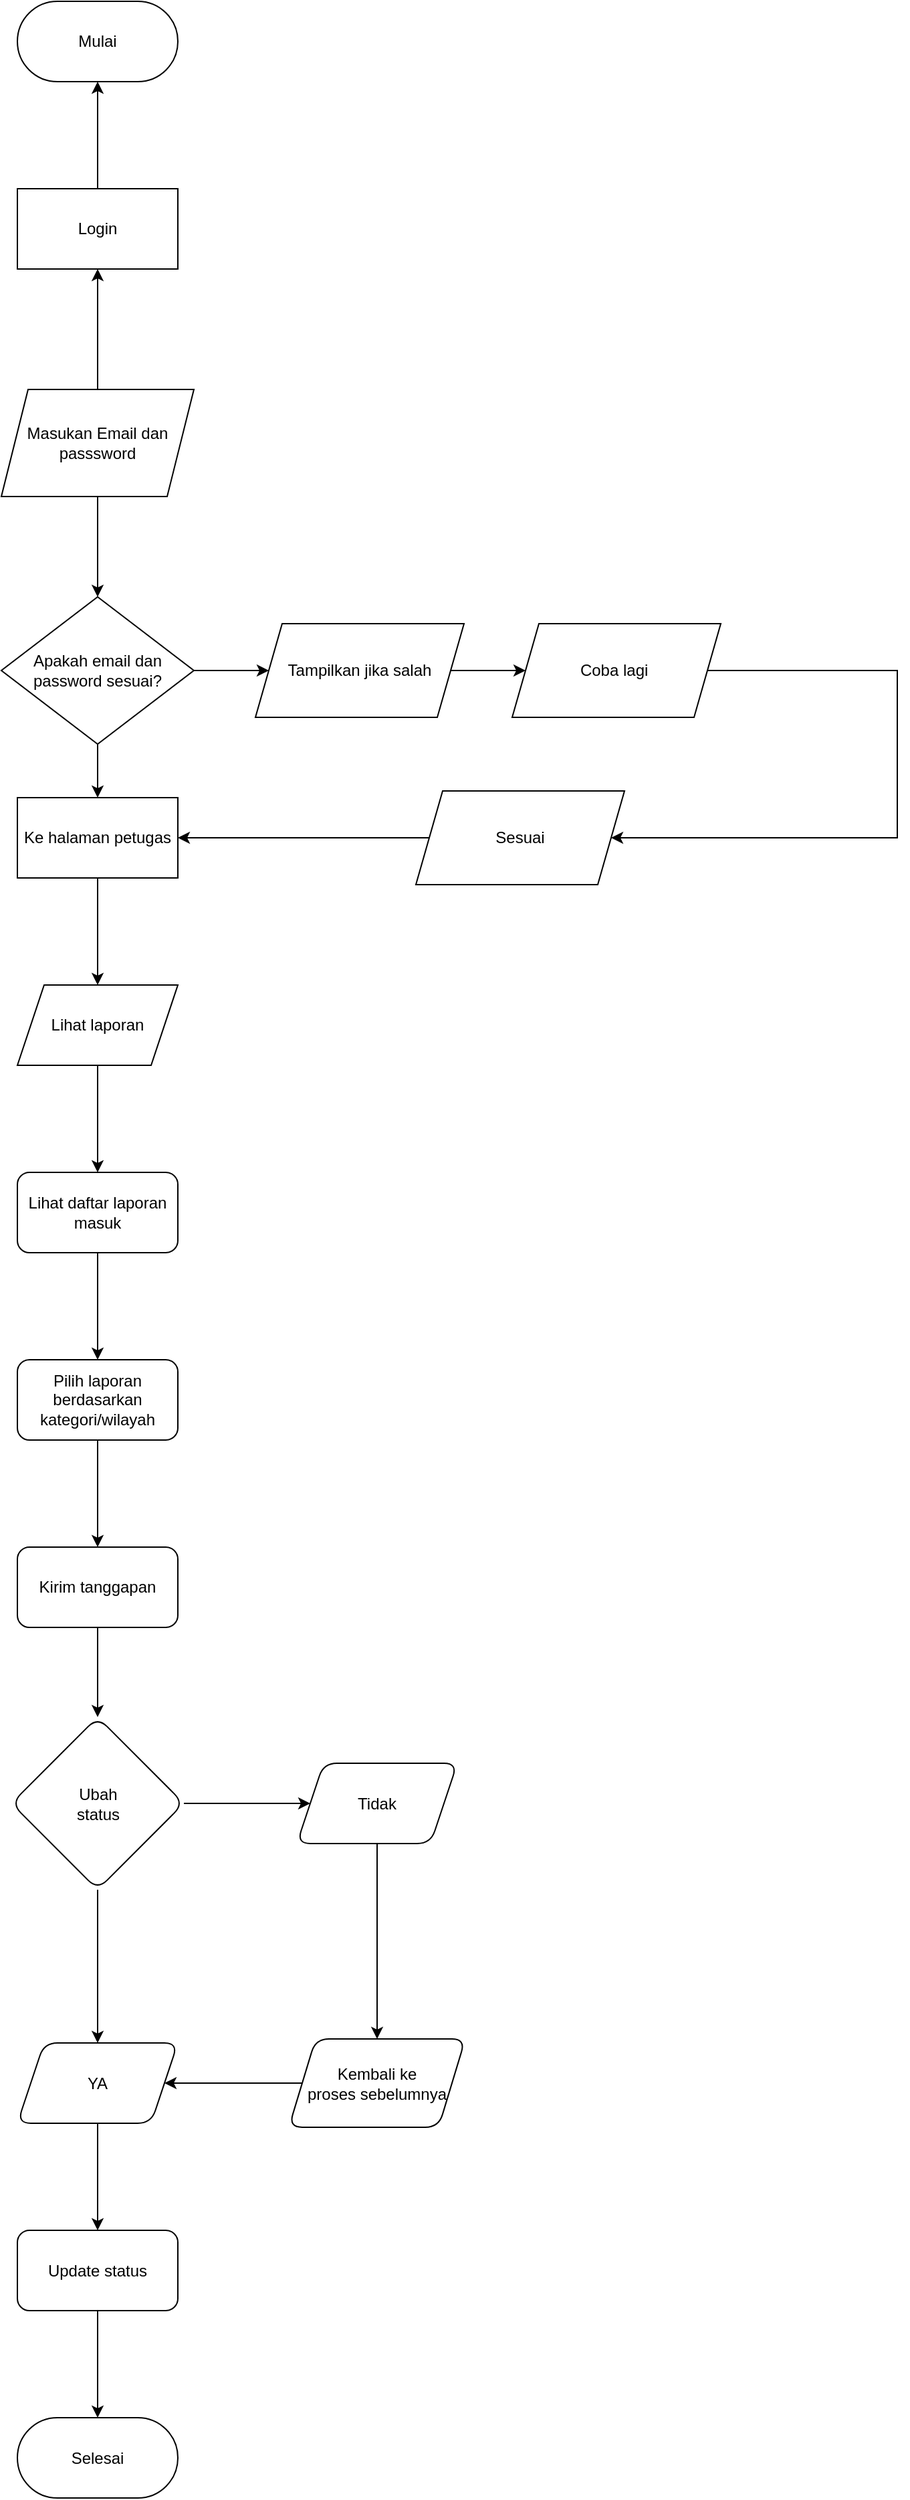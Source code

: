 <mxfile version="28.0.7">
  <diagram name="Halaman-1" id="potUNZumnhnGZ5zW1RVp">
    <mxGraphModel dx="1209" dy="765" grid="0" gridSize="10" guides="1" tooltips="1" connect="1" arrows="1" fold="1" page="0" pageScale="1" pageWidth="827" pageHeight="1169" background="#ffffff" math="0" shadow="0">
      <root>
        <mxCell id="0" />
        <mxCell id="1" parent="0" />
        <mxCell id="KayoeUeOa9b4e9Yt14BR-18" value="" style="edgeStyle=orthogonalEdgeStyle;rounded=0;orthogonalLoop=1;jettySize=auto;html=1;" parent="1" source="KayoeUeOa9b4e9Yt14BR-2" target="KayoeUeOa9b4e9Yt14BR-17" edge="1">
          <mxGeometry relative="1" as="geometry" />
        </mxCell>
        <mxCell id="8nuAOAFEx8q9vSwffdrP-1" style="edgeStyle=orthogonalEdgeStyle;rounded=0;orthogonalLoop=1;jettySize=auto;html=1;entryX=0.5;entryY=0;entryDx=0;entryDy=0;" edge="1" parent="1" source="KayoeUeOa9b4e9Yt14BR-2" target="KayoeUeOa9b4e9Yt14BR-6">
          <mxGeometry relative="1" as="geometry" />
        </mxCell>
        <mxCell id="KayoeUeOa9b4e9Yt14BR-2" value="Masukan Email dan passsword" style="shape=parallelogram;perimeter=parallelogramPerimeter;whiteSpace=wrap;html=1;fixedSize=1;" parent="1" vertex="1">
          <mxGeometry x="330" y="610" width="144" height="80" as="geometry" />
        </mxCell>
        <mxCell id="KayoeUeOa9b4e9Yt14BR-13" value="" style="edgeStyle=orthogonalEdgeStyle;rounded=0;orthogonalLoop=1;jettySize=auto;html=1;" parent="1" source="KayoeUeOa9b4e9Yt14BR-6" target="KayoeUeOa9b4e9Yt14BR-12" edge="1">
          <mxGeometry relative="1" as="geometry" />
        </mxCell>
        <mxCell id="KayoeUeOa9b4e9Yt14BR-30" value="" style="edgeStyle=orthogonalEdgeStyle;rounded=0;orthogonalLoop=1;jettySize=auto;html=1;" parent="1" source="KayoeUeOa9b4e9Yt14BR-6" target="KayoeUeOa9b4e9Yt14BR-29" edge="1">
          <mxGeometry relative="1" as="geometry" />
        </mxCell>
        <mxCell id="KayoeUeOa9b4e9Yt14BR-6" value="Apakah email dan password sesuai?" style="rhombus;whiteSpace=wrap;html=1;" parent="1" vertex="1">
          <mxGeometry x="330" y="765" width="144" height="110" as="geometry" />
        </mxCell>
        <mxCell id="KayoeUeOa9b4e9Yt14BR-26" value="" style="edgeStyle=orthogonalEdgeStyle;rounded=0;orthogonalLoop=1;jettySize=auto;html=1;" parent="1" source="KayoeUeOa9b4e9Yt14BR-12" target="KayoeUeOa9b4e9Yt14BR-25" edge="1">
          <mxGeometry relative="1" as="geometry" />
        </mxCell>
        <mxCell id="KayoeUeOa9b4e9Yt14BR-12" value="Tampilkan jika salah" style="shape=parallelogram;perimeter=parallelogramPerimeter;whiteSpace=wrap;html=1;fixedSize=1;" parent="1" vertex="1">
          <mxGeometry x="520" y="785" width="156" height="70" as="geometry" />
        </mxCell>
        <mxCell id="KayoeUeOa9b4e9Yt14BR-22" value="" style="edgeStyle=orthogonalEdgeStyle;rounded=0;orthogonalLoop=1;jettySize=auto;html=1;" parent="1" source="KayoeUeOa9b4e9Yt14BR-17" target="KayoeUeOa9b4e9Yt14BR-21" edge="1">
          <mxGeometry relative="1" as="geometry" />
        </mxCell>
        <mxCell id="KayoeUeOa9b4e9Yt14BR-17" value="Login" style="whiteSpace=wrap;html=1;" parent="1" vertex="1">
          <mxGeometry x="342" y="460" width="120" height="60" as="geometry" />
        </mxCell>
        <mxCell id="KayoeUeOa9b4e9Yt14BR-21" value="Mulai" style="rounded=1;whiteSpace=wrap;html=1;arcSize=50;" parent="1" vertex="1">
          <mxGeometry x="342" y="320" width="120" height="60" as="geometry" />
        </mxCell>
        <mxCell id="KayoeUeOa9b4e9Yt14BR-45" style="edgeStyle=orthogonalEdgeStyle;rounded=0;orthogonalLoop=1;jettySize=auto;html=1;entryX=1;entryY=0.5;entryDx=0;entryDy=0;" parent="1" source="KayoeUeOa9b4e9Yt14BR-25" target="KayoeUeOa9b4e9Yt14BR-34" edge="1">
          <mxGeometry relative="1" as="geometry">
            <Array as="points">
              <mxPoint x="1000" y="820" />
              <mxPoint x="1000" y="945" />
            </Array>
          </mxGeometry>
        </mxCell>
        <mxCell id="KayoeUeOa9b4e9Yt14BR-25" value="Coba lagi&amp;nbsp;" style="shape=parallelogram;perimeter=parallelogramPerimeter;whiteSpace=wrap;html=1;fixedSize=1;" parent="1" vertex="1">
          <mxGeometry x="712" y="785" width="156" height="70" as="geometry" />
        </mxCell>
        <mxCell id="8nuAOAFEx8q9vSwffdrP-3" value="" style="edgeStyle=orthogonalEdgeStyle;rounded=0;orthogonalLoop=1;jettySize=auto;html=1;" edge="1" parent="1" source="KayoeUeOa9b4e9Yt14BR-29" target="8nuAOAFEx8q9vSwffdrP-2">
          <mxGeometry relative="1" as="geometry" />
        </mxCell>
        <mxCell id="KayoeUeOa9b4e9Yt14BR-29" value="Ke halaman petugas" style="whiteSpace=wrap;html=1;" parent="1" vertex="1">
          <mxGeometry x="342" y="915" width="120" height="60" as="geometry" />
        </mxCell>
        <mxCell id="KayoeUeOa9b4e9Yt14BR-43" style="edgeStyle=orthogonalEdgeStyle;rounded=0;orthogonalLoop=1;jettySize=auto;html=1;" parent="1" source="KayoeUeOa9b4e9Yt14BR-34" target="KayoeUeOa9b4e9Yt14BR-29" edge="1">
          <mxGeometry relative="1" as="geometry" />
        </mxCell>
        <mxCell id="KayoeUeOa9b4e9Yt14BR-34" value="Sesuai" style="shape=parallelogram;perimeter=parallelogramPerimeter;whiteSpace=wrap;html=1;fixedSize=1;" parent="1" vertex="1">
          <mxGeometry x="640" y="910" width="156" height="70" as="geometry" />
        </mxCell>
        <mxCell id="8nuAOAFEx8q9vSwffdrP-5" value="" style="edgeStyle=orthogonalEdgeStyle;rounded=0;orthogonalLoop=1;jettySize=auto;html=1;" edge="1" parent="1" source="8nuAOAFEx8q9vSwffdrP-2" target="8nuAOAFEx8q9vSwffdrP-4">
          <mxGeometry relative="1" as="geometry" />
        </mxCell>
        <mxCell id="8nuAOAFEx8q9vSwffdrP-2" value="Lihat laporan" style="shape=parallelogram;perimeter=parallelogramPerimeter;whiteSpace=wrap;html=1;fixedSize=1;" vertex="1" parent="1">
          <mxGeometry x="342" y="1055" width="120" height="60" as="geometry" />
        </mxCell>
        <mxCell id="8nuAOAFEx8q9vSwffdrP-7" value="" style="edgeStyle=orthogonalEdgeStyle;rounded=0;orthogonalLoop=1;jettySize=auto;html=1;" edge="1" parent="1" source="8nuAOAFEx8q9vSwffdrP-4" target="8nuAOAFEx8q9vSwffdrP-6">
          <mxGeometry relative="1" as="geometry" />
        </mxCell>
        <mxCell id="8nuAOAFEx8q9vSwffdrP-4" value="Lihat daftar laporan masuk" style="rounded=1;whiteSpace=wrap;html=1;" vertex="1" parent="1">
          <mxGeometry x="342" y="1195" width="120" height="60" as="geometry" />
        </mxCell>
        <mxCell id="8nuAOAFEx8q9vSwffdrP-9" value="" style="edgeStyle=orthogonalEdgeStyle;rounded=0;orthogonalLoop=1;jettySize=auto;html=1;" edge="1" parent="1" source="8nuAOAFEx8q9vSwffdrP-6" target="8nuAOAFEx8q9vSwffdrP-8">
          <mxGeometry relative="1" as="geometry" />
        </mxCell>
        <mxCell id="8nuAOAFEx8q9vSwffdrP-6" value="Pilih laporan berdasarkan kategori/wilayah" style="rounded=1;whiteSpace=wrap;html=1;" vertex="1" parent="1">
          <mxGeometry x="342" y="1335" width="120" height="60" as="geometry" />
        </mxCell>
        <mxCell id="8nuAOAFEx8q9vSwffdrP-11" value="" style="edgeStyle=orthogonalEdgeStyle;rounded=0;orthogonalLoop=1;jettySize=auto;html=1;" edge="1" parent="1" source="8nuAOAFEx8q9vSwffdrP-8" target="8nuAOAFEx8q9vSwffdrP-10">
          <mxGeometry relative="1" as="geometry" />
        </mxCell>
        <mxCell id="8nuAOAFEx8q9vSwffdrP-8" value="Kirim tanggapan" style="rounded=1;whiteSpace=wrap;html=1;" vertex="1" parent="1">
          <mxGeometry x="342" y="1475" width="120" height="60" as="geometry" />
        </mxCell>
        <mxCell id="8nuAOAFEx8q9vSwffdrP-13" value="" style="edgeStyle=orthogonalEdgeStyle;rounded=0;orthogonalLoop=1;jettySize=auto;html=1;" edge="1" parent="1" source="8nuAOAFEx8q9vSwffdrP-10" target="8nuAOAFEx8q9vSwffdrP-12">
          <mxGeometry relative="1" as="geometry" />
        </mxCell>
        <mxCell id="8nuAOAFEx8q9vSwffdrP-15" value="" style="edgeStyle=orthogonalEdgeStyle;rounded=0;orthogonalLoop=1;jettySize=auto;html=1;" edge="1" parent="1" source="8nuAOAFEx8q9vSwffdrP-10" target="8nuAOAFEx8q9vSwffdrP-14">
          <mxGeometry relative="1" as="geometry" />
        </mxCell>
        <mxCell id="8nuAOAFEx8q9vSwffdrP-10" value="Ubah&lt;div&gt;status&lt;/div&gt;" style="rhombus;whiteSpace=wrap;html=1;rounded=1;" vertex="1" parent="1">
          <mxGeometry x="337.5" y="1602" width="129" height="129" as="geometry" />
        </mxCell>
        <mxCell id="8nuAOAFEx8q9vSwffdrP-17" value="" style="edgeStyle=orthogonalEdgeStyle;rounded=0;orthogonalLoop=1;jettySize=auto;html=1;" edge="1" parent="1" source="8nuAOAFEx8q9vSwffdrP-12" target="8nuAOAFEx8q9vSwffdrP-16">
          <mxGeometry relative="1" as="geometry" />
        </mxCell>
        <mxCell id="8nuAOAFEx8q9vSwffdrP-12" value="Tidak" style="shape=parallelogram;perimeter=parallelogramPerimeter;whiteSpace=wrap;html=1;fixedSize=1;rounded=1;" vertex="1" parent="1">
          <mxGeometry x="551" y="1636.5" width="120" height="60" as="geometry" />
        </mxCell>
        <mxCell id="8nuAOAFEx8q9vSwffdrP-20" value="" style="edgeStyle=orthogonalEdgeStyle;rounded=0;orthogonalLoop=1;jettySize=auto;html=1;" edge="1" parent="1" source="8nuAOAFEx8q9vSwffdrP-14" target="8nuAOAFEx8q9vSwffdrP-19">
          <mxGeometry relative="1" as="geometry" />
        </mxCell>
        <mxCell id="8nuAOAFEx8q9vSwffdrP-14" value="YA" style="shape=parallelogram;perimeter=parallelogramPerimeter;whiteSpace=wrap;html=1;fixedSize=1;rounded=1;" vertex="1" parent="1">
          <mxGeometry x="342" y="1845.5" width="120" height="60" as="geometry" />
        </mxCell>
        <mxCell id="8nuAOAFEx8q9vSwffdrP-18" style="edgeStyle=orthogonalEdgeStyle;rounded=0;orthogonalLoop=1;jettySize=auto;html=1;exitX=0;exitY=0.5;exitDx=0;exitDy=0;entryX=1;entryY=0.5;entryDx=0;entryDy=0;" edge="1" parent="1" source="8nuAOAFEx8q9vSwffdrP-16" target="8nuAOAFEx8q9vSwffdrP-14">
          <mxGeometry relative="1" as="geometry" />
        </mxCell>
        <mxCell id="8nuAOAFEx8q9vSwffdrP-16" value="Kembali ke &lt;br&gt;proses sebelumnya" style="shape=parallelogram;perimeter=parallelogramPerimeter;whiteSpace=wrap;html=1;fixedSize=1;rounded=1;" vertex="1" parent="1">
          <mxGeometry x="545" y="1842.5" width="132" height="66" as="geometry" />
        </mxCell>
        <mxCell id="8nuAOAFEx8q9vSwffdrP-24" value="" style="edgeStyle=orthogonalEdgeStyle;rounded=0;orthogonalLoop=1;jettySize=auto;html=1;" edge="1" parent="1" source="8nuAOAFEx8q9vSwffdrP-19" target="8nuAOAFEx8q9vSwffdrP-23">
          <mxGeometry relative="1" as="geometry" />
        </mxCell>
        <mxCell id="8nuAOAFEx8q9vSwffdrP-19" value="Update status" style="rounded=1;whiteSpace=wrap;html=1;" vertex="1" parent="1">
          <mxGeometry x="342" y="1985.5" width="120" height="60" as="geometry" />
        </mxCell>
        <mxCell id="8nuAOAFEx8q9vSwffdrP-23" value="Selesai" style="whiteSpace=wrap;html=1;rounded=1;arcSize=50;" vertex="1" parent="1">
          <mxGeometry x="342" y="2125.5" width="120" height="60" as="geometry" />
        </mxCell>
      </root>
    </mxGraphModel>
  </diagram>
</mxfile>
